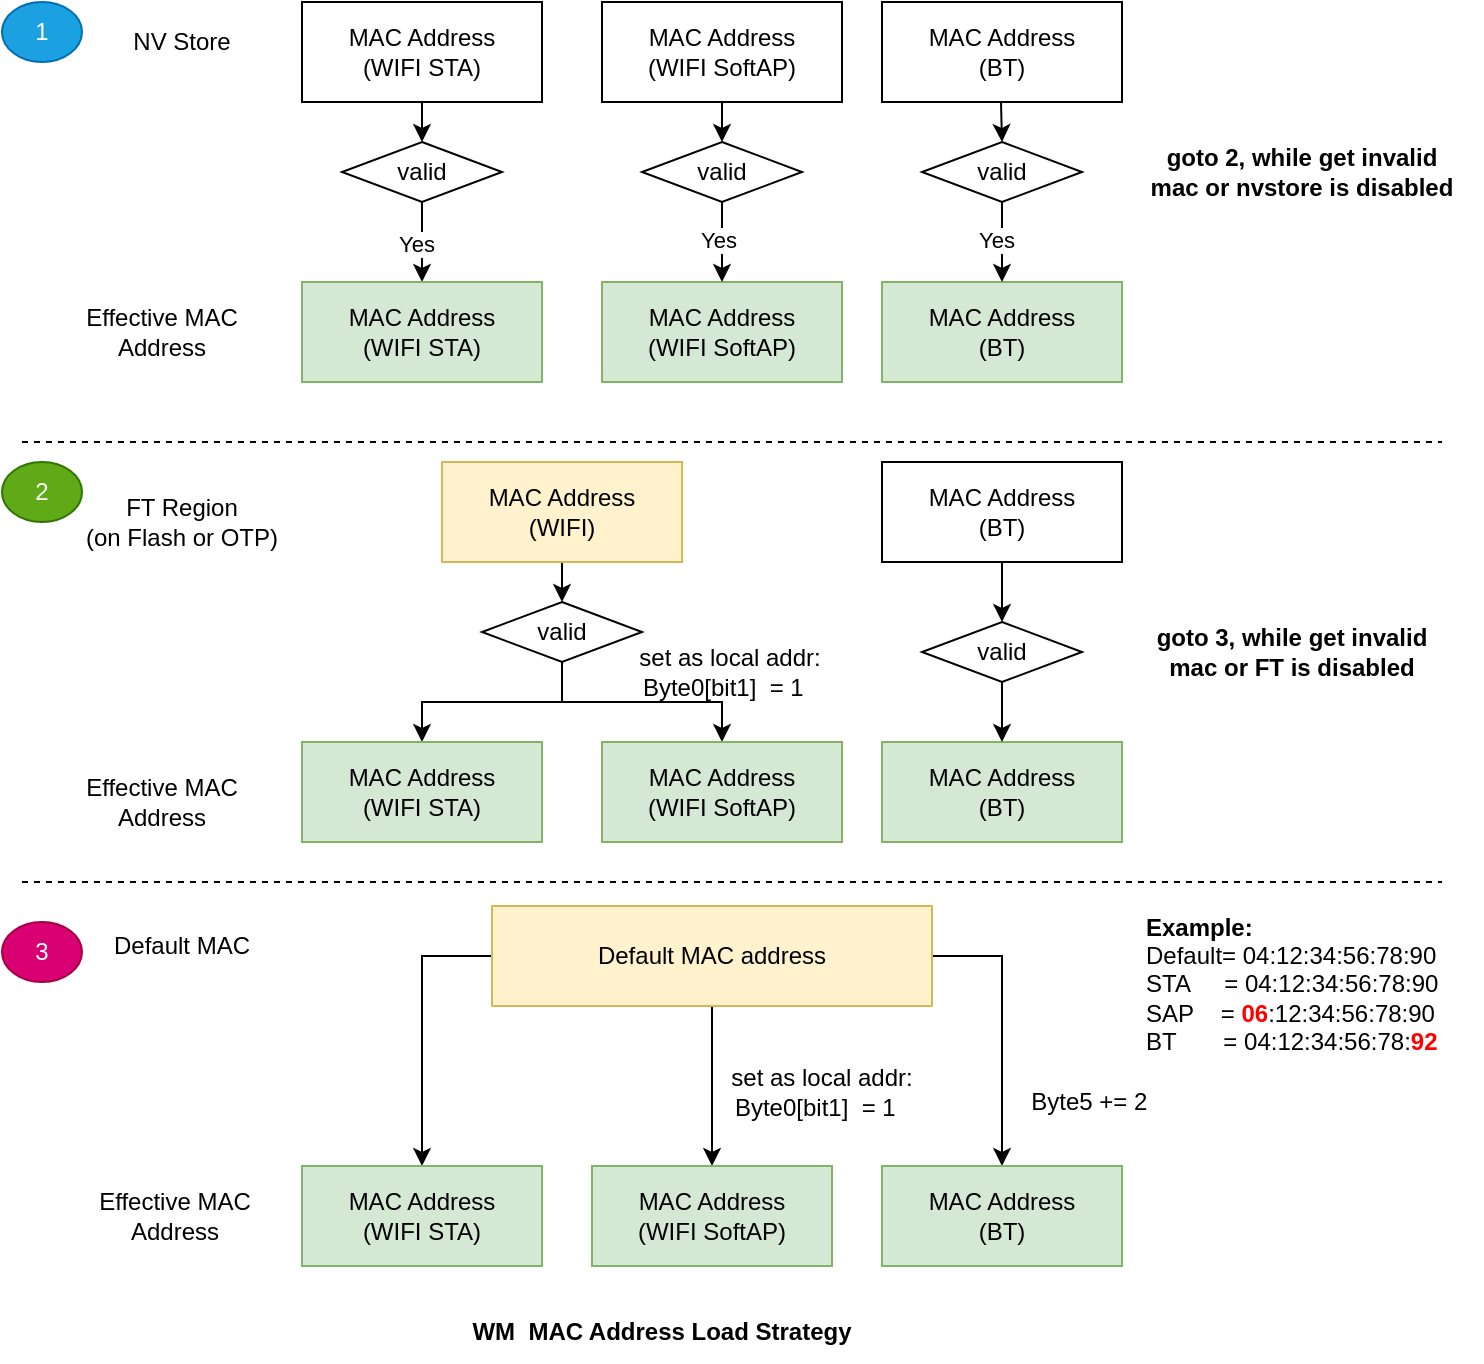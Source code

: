 <mxfile version="22.1.18" type="device">
  <diagram name="第 1 页" id="5eOEHAzaGFG4_9h35IHX">
    <mxGraphModel dx="1235" dy="780" grid="1" gridSize="10" guides="1" tooltips="1" connect="1" arrows="1" fold="1" page="1" pageScale="1" pageWidth="827" pageHeight="1169" math="0" shadow="0">
      <root>
        <mxCell id="0" />
        <mxCell id="1" parent="0" />
        <mxCell id="wuppVjDpN8mTDI-lq45I-27" style="edgeStyle=orthogonalEdgeStyle;rounded=0;orthogonalLoop=1;jettySize=auto;html=1;exitX=0.5;exitY=1;exitDx=0;exitDy=0;entryX=0.5;entryY=0;entryDx=0;entryDy=0;" edge="1" parent="1" source="wuppVjDpN8mTDI-lq45I-1" target="wuppVjDpN8mTDI-lq45I-50">
          <mxGeometry relative="1" as="geometry">
            <mxPoint x="410" y="140" as="targetPoint" />
          </mxGeometry>
        </mxCell>
        <mxCell id="wuppVjDpN8mTDI-lq45I-1" value="MAC Address&lt;br style=&quot;border-color: var(--border-color);&quot;&gt;(WIFI SoftAP)" style="rounded=0;whiteSpace=wrap;html=1;" vertex="1" parent="1">
          <mxGeometry x="350" y="50" width="120" height="50" as="geometry" />
        </mxCell>
        <mxCell id="wuppVjDpN8mTDI-lq45I-15" style="edgeStyle=orthogonalEdgeStyle;rounded=0;orthogonalLoop=1;jettySize=auto;html=1;exitX=0.5;exitY=1;exitDx=0;exitDy=0;entryX=0.5;entryY=0;entryDx=0;entryDy=0;" edge="1" parent="1" source="wuppVjDpN8mTDI-lq45I-48" target="wuppVjDpN8mTDI-lq45I-12">
          <mxGeometry relative="1" as="geometry">
            <mxPoint x="260" y="140" as="targetPoint" />
          </mxGeometry>
        </mxCell>
        <mxCell id="wuppVjDpN8mTDI-lq45I-54" value="Yes" style="edgeLabel;html=1;align=center;verticalAlign=middle;resizable=0;points=[];" vertex="1" connectable="0" parent="wuppVjDpN8mTDI-lq45I-15">
          <mxGeometry x="0.013" y="-3" relative="1" as="geometry">
            <mxPoint as="offset" />
          </mxGeometry>
        </mxCell>
        <mxCell id="wuppVjDpN8mTDI-lq45I-2" value="MAC Address&lt;br&gt;(WIFI STA)" style="rounded=0;whiteSpace=wrap;html=1;" vertex="1" parent="1">
          <mxGeometry x="200" y="50" width="120" height="50" as="geometry" />
        </mxCell>
        <mxCell id="wuppVjDpN8mTDI-lq45I-3" value="NV Store" style="text;html=1;strokeColor=none;fillColor=none;align=center;verticalAlign=middle;whiteSpace=wrap;rounded=0;" vertex="1" parent="1">
          <mxGeometry x="110" y="55" width="60" height="30" as="geometry" />
        </mxCell>
        <mxCell id="wuppVjDpN8mTDI-lq45I-4" value="MAC Address&lt;br style=&quot;border-color: var(--border-color);&quot;&gt;(BT)" style="rounded=0;whiteSpace=wrap;html=1;" vertex="1" parent="1">
          <mxGeometry x="490" y="50" width="120" height="50" as="geometry" />
        </mxCell>
        <mxCell id="wuppVjDpN8mTDI-lq45I-10" value="Effective MAC Address" style="text;html=1;strokeColor=none;fillColor=none;align=center;verticalAlign=middle;whiteSpace=wrap;rounded=0;" vertex="1" parent="1">
          <mxGeometry x="90" y="200" width="80" height="30" as="geometry" />
        </mxCell>
        <mxCell id="wuppVjDpN8mTDI-lq45I-11" value="MAC Address&lt;br style=&quot;border-color: var(--border-color);&quot;&gt;(WIFI SoftAP)" style="rounded=0;whiteSpace=wrap;html=1;fillColor=#d5e8d4;strokeColor=#82b366;" vertex="1" parent="1">
          <mxGeometry x="350" y="190" width="120" height="50" as="geometry" />
        </mxCell>
        <mxCell id="wuppVjDpN8mTDI-lq45I-12" value="MAC Address&lt;br&gt;(WIFI STA)" style="rounded=0;whiteSpace=wrap;html=1;fillColor=#d5e8d4;strokeColor=#82b366;" vertex="1" parent="1">
          <mxGeometry x="200" y="190" width="120" height="50" as="geometry" />
        </mxCell>
        <mxCell id="wuppVjDpN8mTDI-lq45I-13" value="MAC Address&lt;br style=&quot;border-color: var(--border-color);&quot;&gt;(BT)" style="rounded=0;whiteSpace=wrap;html=1;fillColor=#d5e8d4;strokeColor=#82b366;" vertex="1" parent="1">
          <mxGeometry x="490" y="190" width="120" height="50" as="geometry" />
        </mxCell>
        <mxCell id="wuppVjDpN8mTDI-lq45I-33" style="edgeStyle=orthogonalEdgeStyle;rounded=0;orthogonalLoop=1;jettySize=auto;html=1;exitX=0.5;exitY=1;exitDx=0;exitDy=0;entryX=0.5;entryY=0;entryDx=0;entryDy=0;" edge="1" parent="1" target="wuppVjDpN8mTDI-lq45I-52">
          <mxGeometry relative="1" as="geometry">
            <mxPoint x="549.5" y="100" as="sourcePoint" />
            <mxPoint x="549.5" y="140" as="targetPoint" />
          </mxGeometry>
        </mxCell>
        <mxCell id="wuppVjDpN8mTDI-lq45I-37" style="edgeStyle=orthogonalEdgeStyle;rounded=0;orthogonalLoop=1;jettySize=auto;html=1;exitX=0.5;exitY=1;exitDx=0;exitDy=0;entryX=0.5;entryY=0;entryDx=0;entryDy=0;" edge="1" source="wuppVjDpN8mTDI-lq45I-78" target="wuppVjDpN8mTDI-lq45I-43" parent="1">
          <mxGeometry relative="1" as="geometry">
            <mxPoint x="260" y="410" as="targetPoint" />
          </mxGeometry>
        </mxCell>
        <mxCell id="wuppVjDpN8mTDI-lq45I-46" style="edgeStyle=orthogonalEdgeStyle;rounded=0;orthogonalLoop=1;jettySize=auto;html=1;exitX=0.5;exitY=1;exitDx=0;exitDy=0;" edge="1" parent="1" source="wuppVjDpN8mTDI-lq45I-78" target="wuppVjDpN8mTDI-lq45I-42">
          <mxGeometry relative="1" as="geometry" />
        </mxCell>
        <mxCell id="wuppVjDpN8mTDI-lq45I-80" style="edgeStyle=orthogonalEdgeStyle;rounded=0;orthogonalLoop=1;jettySize=auto;html=1;exitX=0.5;exitY=1;exitDx=0;exitDy=0;entryX=0.5;entryY=0;entryDx=0;entryDy=0;" edge="1" parent="1" source="wuppVjDpN8mTDI-lq45I-38" target="wuppVjDpN8mTDI-lq45I-78">
          <mxGeometry relative="1" as="geometry" />
        </mxCell>
        <mxCell id="wuppVjDpN8mTDI-lq45I-38" value="MAC Address&lt;br&gt;(WIFI)" style="rounded=0;whiteSpace=wrap;html=1;fillColor=#fff2cc;strokeColor=#d6b656;" vertex="1" parent="1">
          <mxGeometry x="270" y="280" width="120" height="50" as="geometry" />
        </mxCell>
        <mxCell id="wuppVjDpN8mTDI-lq45I-39" value="FT Region&lt;br style=&quot;border-color: var(--border-color);&quot;&gt;(on Flash or OTP)" style="text;html=1;strokeColor=none;fillColor=none;align=center;verticalAlign=middle;whiteSpace=wrap;rounded=0;" vertex="1" parent="1">
          <mxGeometry x="85" y="295" width="110" height="30" as="geometry" />
        </mxCell>
        <mxCell id="wuppVjDpN8mTDI-lq45I-40" value="MAC Address&lt;br style=&quot;border-color: var(--border-color);&quot;&gt;(BT)" style="rounded=0;whiteSpace=wrap;html=1;" vertex="1" parent="1">
          <mxGeometry x="490" y="280" width="120" height="50" as="geometry" />
        </mxCell>
        <mxCell id="wuppVjDpN8mTDI-lq45I-41" value="Effective MAC Address" style="text;html=1;strokeColor=none;fillColor=none;align=center;verticalAlign=middle;whiteSpace=wrap;rounded=0;" vertex="1" parent="1">
          <mxGeometry x="90" y="435" width="80" height="30" as="geometry" />
        </mxCell>
        <mxCell id="wuppVjDpN8mTDI-lq45I-42" value="MAC Address&lt;br style=&quot;border-color: var(--border-color);&quot;&gt;(WIFI SoftAP)" style="rounded=0;whiteSpace=wrap;html=1;fillColor=#d5e8d4;strokeColor=#82b366;" vertex="1" parent="1">
          <mxGeometry x="350" y="420" width="120" height="50" as="geometry" />
        </mxCell>
        <mxCell id="wuppVjDpN8mTDI-lq45I-43" value="MAC Address&lt;br&gt;(WIFI STA)" style="rounded=0;whiteSpace=wrap;html=1;fillColor=#d5e8d4;strokeColor=#82b366;" vertex="1" parent="1">
          <mxGeometry x="200" y="420" width="120" height="50" as="geometry" />
        </mxCell>
        <mxCell id="wuppVjDpN8mTDI-lq45I-44" value="MAC Address&lt;br style=&quot;border-color: var(--border-color);&quot;&gt;(BT)" style="rounded=0;whiteSpace=wrap;html=1;fillColor=#d5e8d4;strokeColor=#82b366;" vertex="1" parent="1">
          <mxGeometry x="490" y="420" width="120" height="50" as="geometry" />
        </mxCell>
        <mxCell id="wuppVjDpN8mTDI-lq45I-45" style="edgeStyle=orthogonalEdgeStyle;rounded=0;orthogonalLoop=1;jettySize=auto;html=1;exitX=0.5;exitY=1;exitDx=0;exitDy=0;entryX=0.5;entryY=0;entryDx=0;entryDy=0;" edge="1" target="wuppVjDpN8mTDI-lq45I-44" parent="1" source="wuppVjDpN8mTDI-lq45I-76">
          <mxGeometry relative="1" as="geometry">
            <mxPoint x="549.5" y="370" as="sourcePoint" />
            <mxPoint x="549.5" y="410" as="targetPoint" />
          </mxGeometry>
        </mxCell>
        <mxCell id="wuppVjDpN8mTDI-lq45I-47" value="set as local addr: &lt;br&gt;Byte0[bit1]&amp;nbsp; = 1&amp;nbsp;&amp;nbsp;" style="text;html=1;strokeColor=none;fillColor=none;align=center;verticalAlign=middle;whiteSpace=wrap;rounded=0;" vertex="1" parent="1">
          <mxGeometry x="364" y="370" width="100" height="30" as="geometry" />
        </mxCell>
        <mxCell id="wuppVjDpN8mTDI-lq45I-49" value="" style="edgeStyle=orthogonalEdgeStyle;rounded=0;orthogonalLoop=1;jettySize=auto;html=1;exitX=0.5;exitY=1;exitDx=0;exitDy=0;entryX=0.5;entryY=0;entryDx=0;entryDy=0;" edge="1" parent="1" source="wuppVjDpN8mTDI-lq45I-2" target="wuppVjDpN8mTDI-lq45I-48">
          <mxGeometry relative="1" as="geometry">
            <mxPoint x="260" y="100" as="sourcePoint" />
            <mxPoint x="260" y="190" as="targetPoint" />
          </mxGeometry>
        </mxCell>
        <mxCell id="wuppVjDpN8mTDI-lq45I-48" value="valid" style="rhombus;whiteSpace=wrap;html=1;" vertex="1" parent="1">
          <mxGeometry x="220" y="120" width="80" height="30" as="geometry" />
        </mxCell>
        <mxCell id="wuppVjDpN8mTDI-lq45I-51" style="edgeStyle=orthogonalEdgeStyle;rounded=0;orthogonalLoop=1;jettySize=auto;html=1;exitX=0.5;exitY=1;exitDx=0;exitDy=0;entryX=0.5;entryY=0;entryDx=0;entryDy=0;" edge="1" parent="1" source="wuppVjDpN8mTDI-lq45I-50" target="wuppVjDpN8mTDI-lq45I-11">
          <mxGeometry relative="1" as="geometry" />
        </mxCell>
        <mxCell id="wuppVjDpN8mTDI-lq45I-55" value="Yes" style="edgeLabel;html=1;align=center;verticalAlign=middle;resizable=0;points=[];" vertex="1" connectable="0" parent="wuppVjDpN8mTDI-lq45I-51">
          <mxGeometry x="-0.053" y="-2" relative="1" as="geometry">
            <mxPoint as="offset" />
          </mxGeometry>
        </mxCell>
        <mxCell id="wuppVjDpN8mTDI-lq45I-50" value="valid" style="rhombus;whiteSpace=wrap;html=1;" vertex="1" parent="1">
          <mxGeometry x="370" y="120" width="80" height="30" as="geometry" />
        </mxCell>
        <mxCell id="wuppVjDpN8mTDI-lq45I-53" style="edgeStyle=orthogonalEdgeStyle;rounded=0;orthogonalLoop=1;jettySize=auto;html=1;exitX=0.5;exitY=1;exitDx=0;exitDy=0;entryX=0.5;entryY=0;entryDx=0;entryDy=0;" edge="1" parent="1" source="wuppVjDpN8mTDI-lq45I-52" target="wuppVjDpN8mTDI-lq45I-13">
          <mxGeometry relative="1" as="geometry" />
        </mxCell>
        <mxCell id="wuppVjDpN8mTDI-lq45I-56" value="Yes" style="edgeLabel;html=1;align=center;verticalAlign=middle;resizable=0;points=[];" vertex="1" connectable="0" parent="wuppVjDpN8mTDI-lq45I-53">
          <mxGeometry x="-0.053" y="-3" relative="1" as="geometry">
            <mxPoint as="offset" />
          </mxGeometry>
        </mxCell>
        <mxCell id="wuppVjDpN8mTDI-lq45I-52" value="valid" style="rhombus;whiteSpace=wrap;html=1;" vertex="1" parent="1">
          <mxGeometry x="510" y="120" width="80" height="30" as="geometry" />
        </mxCell>
        <mxCell id="wuppVjDpN8mTDI-lq45I-57" value="1" style="ellipse;whiteSpace=wrap;html=1;fillColor=#1ba1e2;fontColor=#ffffff;strokeColor=#006EAF;" vertex="1" parent="1">
          <mxGeometry x="50" y="50" width="40" height="30" as="geometry" />
        </mxCell>
        <mxCell id="wuppVjDpN8mTDI-lq45I-58" value="2" style="ellipse;whiteSpace=wrap;html=1;fillColor=#60a917;strokeColor=#2D7600;fontColor=#ffffff;" vertex="1" parent="1">
          <mxGeometry x="50" y="280" width="40" height="30" as="geometry" />
        </mxCell>
        <mxCell id="wuppVjDpN8mTDI-lq45I-59" style="edgeStyle=orthogonalEdgeStyle;rounded=0;orthogonalLoop=1;jettySize=auto;html=1;exitX=0;exitY=0.5;exitDx=0;exitDy=0;entryX=0.5;entryY=0;entryDx=0;entryDy=0;" edge="1" source="wuppVjDpN8mTDI-lq45I-61" target="wuppVjDpN8mTDI-lq45I-66" parent="1">
          <mxGeometry relative="1" as="geometry">
            <mxPoint x="260" y="622" as="targetPoint" />
          </mxGeometry>
        </mxCell>
        <mxCell id="wuppVjDpN8mTDI-lq45I-60" style="edgeStyle=orthogonalEdgeStyle;rounded=0;orthogonalLoop=1;jettySize=auto;html=1;exitX=0.5;exitY=1;exitDx=0;exitDy=0;" edge="1" source="wuppVjDpN8mTDI-lq45I-61" target="wuppVjDpN8mTDI-lq45I-65" parent="1">
          <mxGeometry relative="1" as="geometry" />
        </mxCell>
        <mxCell id="wuppVjDpN8mTDI-lq45I-72" style="edgeStyle=orthogonalEdgeStyle;rounded=0;orthogonalLoop=1;jettySize=auto;html=1;exitX=1;exitY=0.5;exitDx=0;exitDy=0;" edge="1" parent="1" source="wuppVjDpN8mTDI-lq45I-61" target="wuppVjDpN8mTDI-lq45I-67">
          <mxGeometry relative="1" as="geometry" />
        </mxCell>
        <mxCell id="wuppVjDpN8mTDI-lq45I-61" value="Default MAC address" style="rounded=0;whiteSpace=wrap;html=1;fillColor=#fff2cc;strokeColor=#d6b656;" vertex="1" parent="1">
          <mxGeometry x="295" y="502" width="220" height="50" as="geometry" />
        </mxCell>
        <mxCell id="wuppVjDpN8mTDI-lq45I-62" value="Default MAC" style="text;html=1;strokeColor=none;fillColor=none;align=center;verticalAlign=middle;whiteSpace=wrap;rounded=0;" vertex="1" parent="1">
          <mxGeometry x="85" y="507" width="110" height="30" as="geometry" />
        </mxCell>
        <mxCell id="wuppVjDpN8mTDI-lq45I-64" value="Effective MAC Address" style="text;html=1;strokeColor=none;fillColor=none;align=center;verticalAlign=middle;whiteSpace=wrap;rounded=0;" vertex="1" parent="1">
          <mxGeometry x="90" y="642" width="93" height="30" as="geometry" />
        </mxCell>
        <mxCell id="wuppVjDpN8mTDI-lq45I-65" value="MAC Address&lt;br style=&quot;border-color: var(--border-color);&quot;&gt;(WIFI SoftAP)" style="rounded=0;whiteSpace=wrap;html=1;fillColor=#d5e8d4;strokeColor=#82b366;" vertex="1" parent="1">
          <mxGeometry x="345" y="632" width="120" height="50" as="geometry" />
        </mxCell>
        <mxCell id="wuppVjDpN8mTDI-lq45I-66" value="MAC Address&lt;br&gt;(WIFI STA)" style="rounded=0;whiteSpace=wrap;html=1;fillColor=#d5e8d4;strokeColor=#82b366;" vertex="1" parent="1">
          <mxGeometry x="200" y="632" width="120" height="50" as="geometry" />
        </mxCell>
        <mxCell id="wuppVjDpN8mTDI-lq45I-67" value="MAC Address&lt;br style=&quot;border-color: var(--border-color);&quot;&gt;(BT)" style="rounded=0;whiteSpace=wrap;html=1;fillColor=#d5e8d4;strokeColor=#82b366;" vertex="1" parent="1">
          <mxGeometry x="490" y="632" width="120" height="50" as="geometry" />
        </mxCell>
        <mxCell id="wuppVjDpN8mTDI-lq45I-69" value="set as local addr: &lt;br&gt;Byte0[bit1]&amp;nbsp; = 1&amp;nbsp;&amp;nbsp;" style="text;html=1;strokeColor=none;fillColor=none;align=center;verticalAlign=middle;whiteSpace=wrap;rounded=0;fontStyle=0" vertex="1" parent="1">
          <mxGeometry x="410" y="580" width="100" height="30" as="geometry" />
        </mxCell>
        <mxCell id="wuppVjDpN8mTDI-lq45I-70" value="3" style="ellipse;whiteSpace=wrap;html=1;fillColor=#d80073;strokeColor=#A50040;fontColor=#ffffff;" vertex="1" parent="1">
          <mxGeometry x="50" y="510" width="40" height="30" as="geometry" />
        </mxCell>
        <mxCell id="wuppVjDpN8mTDI-lq45I-73" value="Byte5 += 2&amp;nbsp;&amp;nbsp;" style="text;html=1;strokeColor=none;fillColor=none;align=center;verticalAlign=middle;whiteSpace=wrap;rounded=0;" vertex="1" parent="1">
          <mxGeometry x="547" y="585" width="100" height="30" as="geometry" />
        </mxCell>
        <mxCell id="wuppVjDpN8mTDI-lq45I-77" value="" style="edgeStyle=orthogonalEdgeStyle;rounded=0;orthogonalLoop=1;jettySize=auto;html=1;exitX=0.5;exitY=1;exitDx=0;exitDy=0;entryX=0.5;entryY=0;entryDx=0;entryDy=0;" edge="1" parent="1" source="wuppVjDpN8mTDI-lq45I-40" target="wuppVjDpN8mTDI-lq45I-76">
          <mxGeometry relative="1" as="geometry">
            <mxPoint x="550" y="340" as="sourcePoint" />
            <mxPoint x="550" y="420" as="targetPoint" />
          </mxGeometry>
        </mxCell>
        <mxCell id="wuppVjDpN8mTDI-lq45I-76" value="valid" style="rhombus;whiteSpace=wrap;html=1;" vertex="1" parent="1">
          <mxGeometry x="510" y="360" width="80" height="30" as="geometry" />
        </mxCell>
        <mxCell id="wuppVjDpN8mTDI-lq45I-78" value="valid" style="rhombus;whiteSpace=wrap;html=1;" vertex="1" parent="1">
          <mxGeometry x="290" y="350" width="80" height="30" as="geometry" />
        </mxCell>
        <mxCell id="wuppVjDpN8mTDI-lq45I-81" value="goto 2, while get invalid mac or nvstore is disabled" style="text;html=1;strokeColor=none;fillColor=none;align=center;verticalAlign=middle;whiteSpace=wrap;rounded=0;fontStyle=1" vertex="1" parent="1">
          <mxGeometry x="620" y="120" width="160" height="30" as="geometry" />
        </mxCell>
        <mxCell id="wuppVjDpN8mTDI-lq45I-82" value="goto 3, while get invalid mac or FT is disabled" style="text;html=1;strokeColor=none;fillColor=none;align=center;verticalAlign=middle;whiteSpace=wrap;rounded=0;fontStyle=1" vertex="1" parent="1">
          <mxGeometry x="620" y="360" width="150" height="30" as="geometry" />
        </mxCell>
        <mxCell id="wuppVjDpN8mTDI-lq45I-83" value="" style="endArrow=none;dashed=1;html=1;rounded=0;" edge="1" parent="1">
          <mxGeometry width="50" height="50" relative="1" as="geometry">
            <mxPoint x="60" y="270" as="sourcePoint" />
            <mxPoint x="770" y="270" as="targetPoint" />
          </mxGeometry>
        </mxCell>
        <mxCell id="wuppVjDpN8mTDI-lq45I-84" value="" style="endArrow=none;dashed=1;html=1;rounded=0;" edge="1" parent="1">
          <mxGeometry width="50" height="50" relative="1" as="geometry">
            <mxPoint x="60" y="490" as="sourcePoint" />
            <mxPoint x="770" y="490" as="targetPoint" />
          </mxGeometry>
        </mxCell>
        <mxCell id="wuppVjDpN8mTDI-lq45I-85" value="WM&amp;nbsp; MAC Address Load Strategy" style="text;html=1;strokeColor=none;fillColor=none;align=center;verticalAlign=middle;whiteSpace=wrap;rounded=0;fontStyle=1" vertex="1" parent="1">
          <mxGeometry x="195" y="700" width="370" height="30" as="geometry" />
        </mxCell>
        <mxCell id="wuppVjDpN8mTDI-lq45I-86" value="&lt;b&gt;Example:&lt;/b&gt;&lt;br&gt;Default= 04:12:34:56:78:90&lt;br&gt;STA&amp;nbsp; &amp;nbsp; &amp;nbsp;= 04:12:34:56:78:90&lt;br&gt;SAP&amp;nbsp; &amp;nbsp; = &lt;b&gt;&lt;font color=&quot;#ff0000&quot;&gt;06&lt;/font&gt;&lt;/b&gt;:12:34:56:78:90&lt;br&gt;BT&amp;nbsp; &amp;nbsp; &amp;nbsp; &amp;nbsp;= 04:12:34:56:78:&lt;b&gt;&lt;font color=&quot;#ff0000&quot;&gt;92&lt;/font&gt;&lt;/b&gt;" style="text;html=1;strokeColor=none;fillColor=none;align=left;verticalAlign=middle;whiteSpace=wrap;rounded=0;fontStyle=0" vertex="1" parent="1">
          <mxGeometry x="620" y="502" width="170" height="78" as="geometry" />
        </mxCell>
      </root>
    </mxGraphModel>
  </diagram>
</mxfile>
